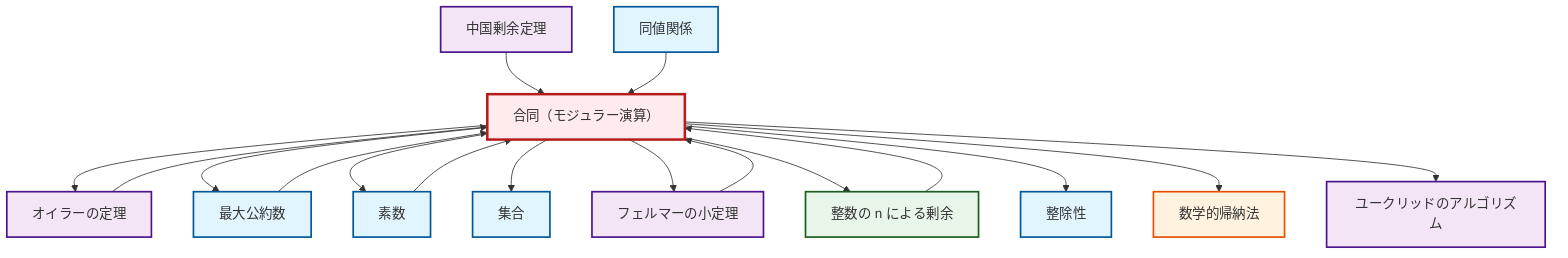 graph TD
    classDef definition fill:#e1f5fe,stroke:#01579b,stroke-width:2px
    classDef theorem fill:#f3e5f5,stroke:#4a148c,stroke-width:2px
    classDef axiom fill:#fff3e0,stroke:#e65100,stroke-width:2px
    classDef example fill:#e8f5e9,stroke:#1b5e20,stroke-width:2px
    classDef current fill:#ffebee,stroke:#b71c1c,stroke-width:3px
    thm-chinese-remainder["中国剰余定理"]:::theorem
    def-equivalence-relation["同値関係"]:::definition
    thm-euler["オイラーの定理"]:::theorem
    ax-induction["数学的帰納法"]:::axiom
    thm-fermat-little["フェルマーの小定理"]:::theorem
    thm-euclidean-algorithm["ユークリッドのアルゴリズム"]:::theorem
    def-gcd["最大公約数"]:::definition
    ex-quotient-integers-mod-n["整数の n による剰余"]:::example
    def-divisibility["整除性"]:::definition
    def-set["集合"]:::definition
    def-prime["素数"]:::definition
    def-congruence["合同（モジュラー演算）"]:::definition
    def-congruence --> thm-euler
    thm-chinese-remainder --> def-congruence
    def-congruence --> def-gcd
    def-congruence --> def-prime
    def-congruence --> def-set
    def-equivalence-relation --> def-congruence
    def-congruence --> thm-fermat-little
    def-gcd --> def-congruence
    def-congruence --> ex-quotient-integers-mod-n
    def-prime --> def-congruence
    ex-quotient-integers-mod-n --> def-congruence
    def-congruence --> def-divisibility
    def-congruence --> ax-induction
    thm-euler --> def-congruence
    thm-fermat-little --> def-congruence
    def-congruence --> thm-euclidean-algorithm
    class def-congruence current